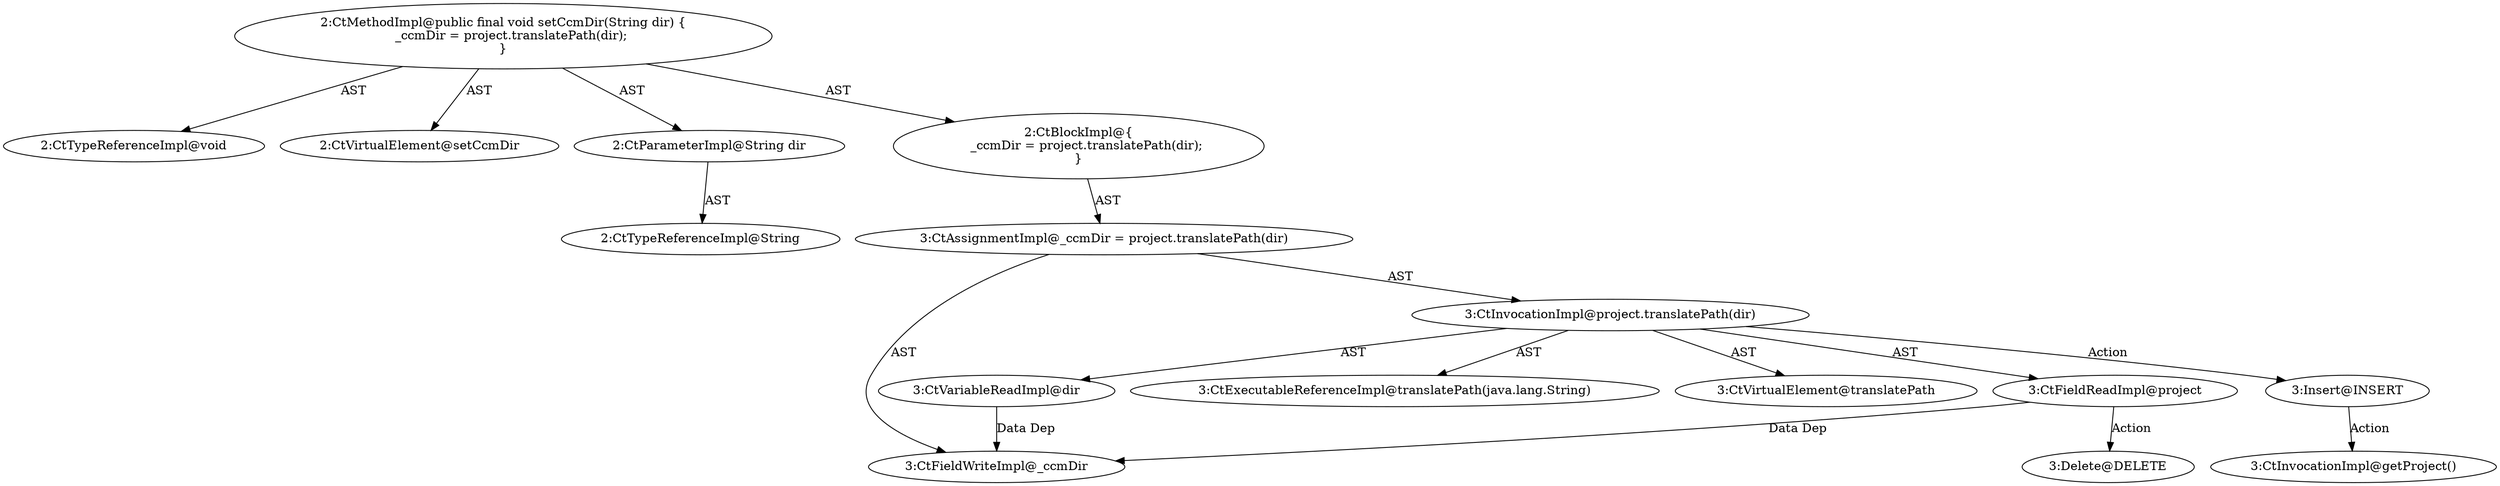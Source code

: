 digraph "setCcmDir#?,String" {
0 [label="2:CtTypeReferenceImpl@void" shape=ellipse]
1 [label="2:CtVirtualElement@setCcmDir" shape=ellipse]
2 [label="2:CtParameterImpl@String dir" shape=ellipse]
3 [label="2:CtTypeReferenceImpl@String" shape=ellipse]
4 [label="3:CtFieldWriteImpl@_ccmDir" shape=ellipse]
5 [label="3:CtExecutableReferenceImpl@translatePath(java.lang.String)" shape=ellipse]
6 [label="3:CtVirtualElement@translatePath" shape=ellipse]
7 [label="3:CtFieldReadImpl@project" shape=ellipse]
8 [label="3:CtVariableReadImpl@dir" shape=ellipse]
9 [label="3:CtInvocationImpl@project.translatePath(dir)" shape=ellipse]
10 [label="3:CtAssignmentImpl@_ccmDir = project.translatePath(dir)" shape=ellipse]
11 [label="2:CtBlockImpl@\{
    _ccmDir = project.translatePath(dir);
\}" shape=ellipse]
12 [label="2:CtMethodImpl@public final void setCcmDir(String dir) \{
    _ccmDir = project.translatePath(dir);
\}" shape=ellipse]
13 [label="3:Delete@DELETE" shape=ellipse]
14 [label="3:Insert@INSERT" shape=ellipse]
15 [label="3:CtInvocationImpl@getProject()" shape=ellipse]
2 -> 3 [label="AST"];
7 -> 4 [label="Data Dep"];
7 -> 13 [label="Action"];
8 -> 4 [label="Data Dep"];
9 -> 6 [label="AST"];
9 -> 7 [label="AST"];
9 -> 5 [label="AST"];
9 -> 8 [label="AST"];
9 -> 14 [label="Action"];
10 -> 4 [label="AST"];
10 -> 9 [label="AST"];
11 -> 10 [label="AST"];
12 -> 1 [label="AST"];
12 -> 0 [label="AST"];
12 -> 2 [label="AST"];
12 -> 11 [label="AST"];
14 -> 15 [label="Action"];
}